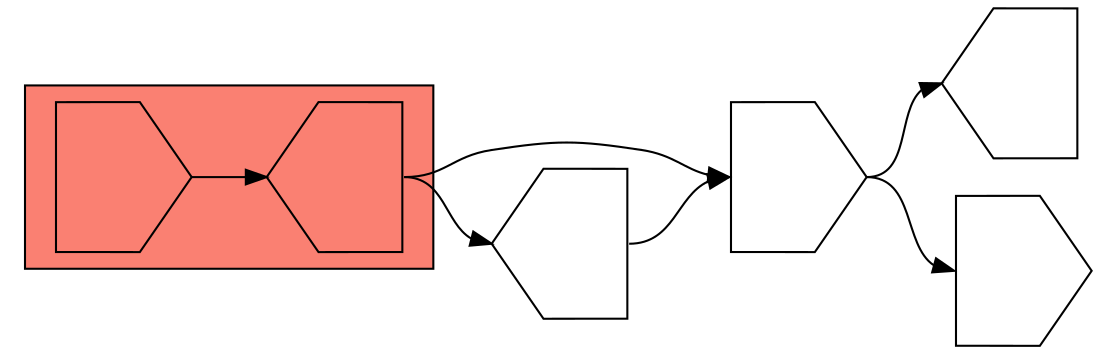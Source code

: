 digraph asm {
	rotate=90;
	edge [headport=n,tailport=s];
subgraph cluster_C15593_3596 {
	15593 [label="",height=1,width=1,shape=invhouse];
	3596 [label="",height=1,width=1,shape=house];
	style=filled;
	fillcolor=salmon;
}
	12520 [label="",height=1,width=1,shape=house];
	21502 [label="",height=1,width=1,shape=invhouse];
	2569 [label="",height=1,width=1,shape=invhouse];
	18841 [label="",height=1,width=1,shape=house];
	15593 -> 3596
	3596 -> 12520
	3596 -> 21502
	12520 -> 21502
	21502 -> 2569
	21502 -> 18841
}